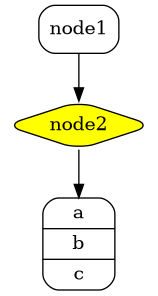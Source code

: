 @startuml
digraph foo {
  node [style=rounded]
  node1 [shape=box]
  node2 [fillcolor=yellow, style="rounded,filled", shape=diamond]
  node3 [shape=record, label="{ a | b | c }"]

  node1 -> node2 -> node3
}
@enduml

@startuml
digraph D {

  node [shape=plaintext fontname="Sans serif" fontsize="8"];

  task_menu [ label=<
   <table border="1" cellborder="0" cellspacing="1">
     <tr><td align="left"><b>Task 1</b></td></tr>
     <tr><td align="left">Choose Menu</td></tr>
     <tr><td align="left"><font color="darkgreen">done</font></td></tr>
   </table>>];

  task_ingredients [ label=<
   <table border="1" cellborder="0" cellspacing="1">
     <tr><td align="left"><b>Task 2</b></td></tr>
     <tr><td align="left">Buy ingredients</td></tr>
     <tr><td align="left"><font color="darkgreen">done</font></td></tr>
   </table>>];

  task_invitation [ label=<
   <table border="1" cellborder="0" cellspacing="1">
     <tr><td align="left"><b>Task 4</b></td></tr>
     <tr><td align="left">Send invitation</td></tr>
     <tr><td align="left"><font color="darkgreen">done</font></td></tr>
   </table>>];

  task_cook [ label=<
   <table border="1" cellborder="0" cellspacing="1">
     <tr><td align="left"><b>Task 5</b></td></tr>
     <tr><td align="left">Cook</td></tr>
     <tr><td align="left"><font color="red">todo</font></td></tr>
   </table>>];

  task_table[ label=<
   <table border="1" cellborder="0" cellspacing="1">
     <tr><td align="left"><b>Task 3</b></td></tr>
     <tr><td align="left">Lay table</td></tr>
     <tr><td align="left"><font color="red">todo</font></td></tr>
   </table>>];

  task_eat[ label=<
   <table border="1" cellborder="0" cellspacing="1">
     <tr><td align="left"><b>Task 6</b></td></tr>
     <tr><td align="left">Eat</td></tr>
     <tr><td align="left"><font color="red">todo</font></td></tr>
   </table>>];


  task_menu        -> task_ingredients;
  task_ingredients -> task_cook;
  task_invitation  -> task_cook;
  task_table       -> task_eat;
  task_cook        -> task_eat;

}

@enduml

@startuml
digraph H {

  parent [
   shape=plaintext
   label=<
     <table border='1' cellborder='1'>
       <tr><td colspan="3">The foo, the bar and the baz</td></tr>
       <tr><td port='port_one'>First port</td><td port='port_two'>Second port</td><td port='port_three'>Third port</td></tr>
     </table>
  >];

  child_one [
   shape=plaintext
   label=<
     <table border='1' cellborder='0'>
       <tr><td>1</td></tr>
     </table>
  >];

  child_two [
   shape=plaintext
   label=<
     <table border='1' cellborder='0'>
       <tr><td>2</td></tr>
     </table>
  >];

  child_three [
   shape=plaintext
   label=<
     <table border='1' cellborder='0'>
       <tr><td>3</td></tr>
     </table>
  >];

  parent:port_one   -> child_one;
  parent:port_two   -> child_two;
  parent:port_three -> child_three;

}
@enduml

@startuml
digraph D {

  subgraph cluster_p {
    label = "Parent";

    subgraph cluster_c1 {
      label = "Child one";
      a;

      subgraph cluster_gc_1 {
        label = "Grand-Child one";
         b;
      }
      subgraph cluster_gc_2 {
        label = "Grand-Child two";
          c;
          d;
      }

    }

    subgraph cluster_c2 {
      label = "Child two";
      e;
    }
  }
}
@enduml

@startuml
digraph Q {

  node [shape=record];


  nd_1   [label = "Node 1"];
  nd_2   [label = "Node 2"];
  nd_3_a [label = "Above Right Node 3"];
  nd_3_l [label = "Left of Node 3"];
  nd_3   [label = "Node 3"];
  nd_3_r [label = "Right of Node 3"];
  nd_4   [label = "Node 4"];


  nd_3_a -> nd_3_r;
  nd_1 -> nd_2 -> nd_3 -> nd_4;

  subgraph cluster_R {

    {rank=same nd_3_l nd_3 nd_3_r}

    nd_3_l -> nd_3 -> nd_3_r [color=grey arrowhead=none];

  }

}
@enduml

@startuml
digraph R {

  node [shape=record];

  { rank=same rA sA tA }
  { rank=same uB vB wB }


   rA -> sA;
   sA -> vB;
   t  -> rA;
   uB -> vB;
   wB -> u;
   wB -> tA;

}
@enduml

@startuml
digraph D {

  A -> {B, C, D} -> {F}

}
@enduml

@startuml
digraph L {

  node [shape=record fontname=Arial];

  a  [label="one\ltwo three\lfour five six seven\l"]
  b  [label="one\ntwo three\nfour five six seven"]
  c  [label="one\rtwo three\rfour five six seven\r"]

  a -> b -> c

}
@enduml

@startuml
digraph D {

  A [shape=diamond]
  B [shape=box]
  C [shape=circle]

  A -> B [style=dashed, color=grey]
  A -> C [color="black:invis:black"]
  A -> D [penwidth=5, arrowhead=none]

}
@enduml

@startuml
digraph G {
  A [group=g1]
  {rank = same; B[group=g2]; C[group=g3]}
  D [group=g1]
  {rank = same; E[group=g2]; F[group=g3]}

  A -> B [label="2", weight=2]
  A -> C [label="0", style=dashed, weight=2]
  B -> C [label="0", style=dashed, weight=2]
  B -> D [label="2", style=dashed, weight=2]
  C -> D [label="0", weight=2]
  D -> E [label="1", style=dashed, weight=2]
  D -> F [label="0", weight=2]
  E -> F [label="0", weight=2]
  F -> A

  edge[style=invis];
  A -> D
  B -> E
  C -> F
}
@enduml

@startuml

digraph structs {
    rankdir = LR;
    node [shape=record];

    hashTable [label="<f0>0|<f1>1|<f2>2|<f3>3|<f4>4|<f5>5|<f6>6|<f7>7|<f8>8"];
    node_1_0 [label="<f0> one|<f1> two |<f2> three"];
    node_1_1 [label="<f0> un |<f1> deux|<f2> trois"];
    struct3 [label="<f0> einz|<f1> swei|<f2> drei"];

    {rank = same; node_1_0; node_1_1; struct3; }

    "hashTable":f1 -> "node_1_0":f0;
    "node_1_0":f2 -> "node_1_1":f0;
    "hashTable":f4 -> "struct3":f0;
}

@enduml